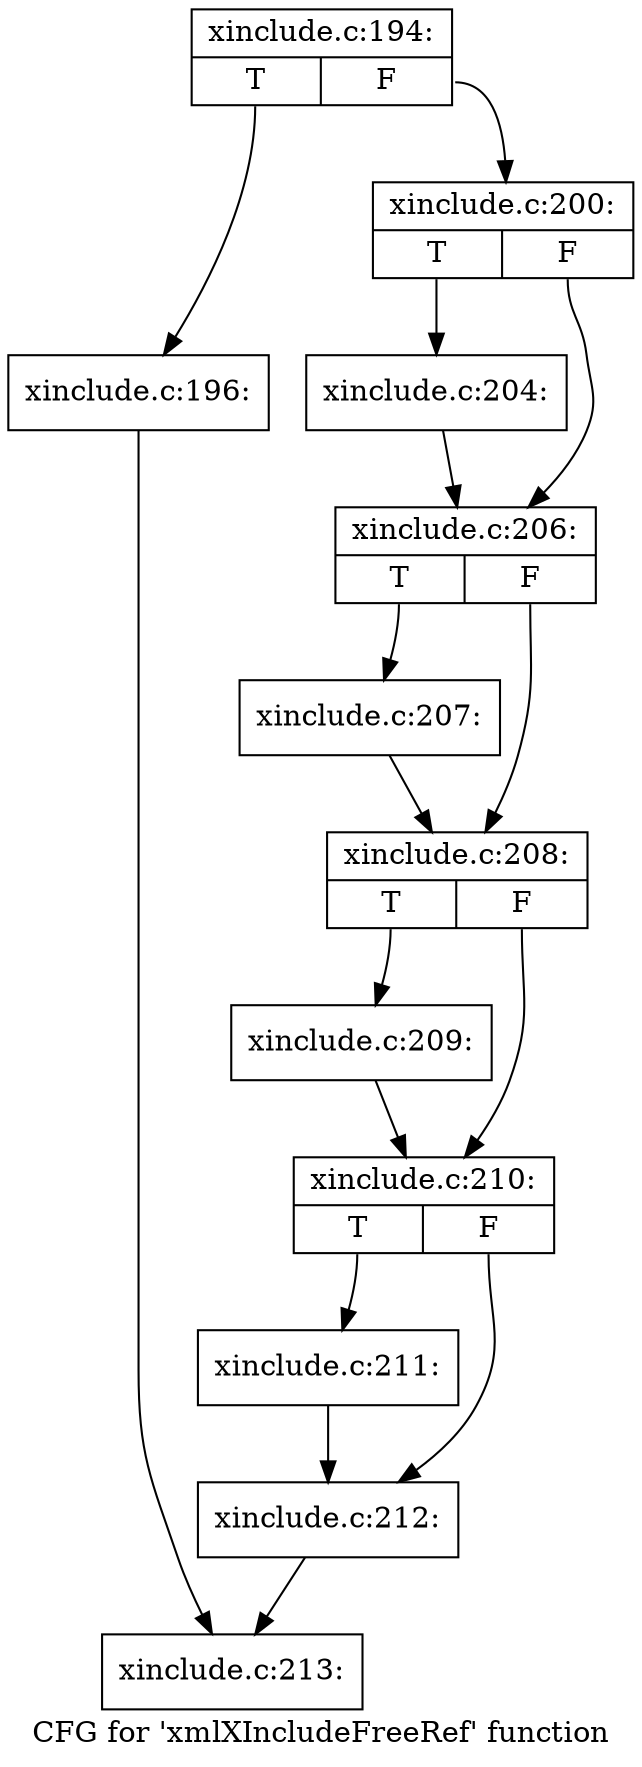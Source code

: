 digraph "CFG for 'xmlXIncludeFreeRef' function" {
	label="CFG for 'xmlXIncludeFreeRef' function";

	Node0x5487cb0 [shape=record,label="{xinclude.c:194:|{<s0>T|<s1>F}}"];
	Node0x5487cb0:s0 -> Node0x5494990;
	Node0x5487cb0:s1 -> Node0x54949e0;
	Node0x5494990 [shape=record,label="{xinclude.c:196:}"];
	Node0x5494990 -> Node0x5494a50;
	Node0x54949e0 [shape=record,label="{xinclude.c:200:|{<s0>T|<s1>F}}"];
	Node0x54949e0:s0 -> Node0x54880a0;
	Node0x54949e0:s1 -> Node0x54880f0;
	Node0x54880a0 [shape=record,label="{xinclude.c:204:}"];
	Node0x54880a0 -> Node0x54880f0;
	Node0x54880f0 [shape=record,label="{xinclude.c:206:|{<s0>T|<s1>F}}"];
	Node0x54880f0:s0 -> Node0x5495ff0;
	Node0x54880f0:s1 -> Node0x5496320;
	Node0x5495ff0 [shape=record,label="{xinclude.c:207:}"];
	Node0x5495ff0 -> Node0x5496320;
	Node0x5496320 [shape=record,label="{xinclude.c:208:|{<s0>T|<s1>F}}"];
	Node0x5496320:s0 -> Node0x5495ec0;
	Node0x5496320:s1 -> Node0x5495f10;
	Node0x5495ec0 [shape=record,label="{xinclude.c:209:}"];
	Node0x5495ec0 -> Node0x5495f10;
	Node0x5495f10 [shape=record,label="{xinclude.c:210:|{<s0>T|<s1>F}}"];
	Node0x5495f10:s0 -> Node0x5496f50;
	Node0x5495f10:s1 -> Node0x5496fa0;
	Node0x5496f50 [shape=record,label="{xinclude.c:211:}"];
	Node0x5496f50 -> Node0x5496fa0;
	Node0x5496fa0 [shape=record,label="{xinclude.c:212:}"];
	Node0x5496fa0 -> Node0x5494a50;
	Node0x5494a50 [shape=record,label="{xinclude.c:213:}"];
}
